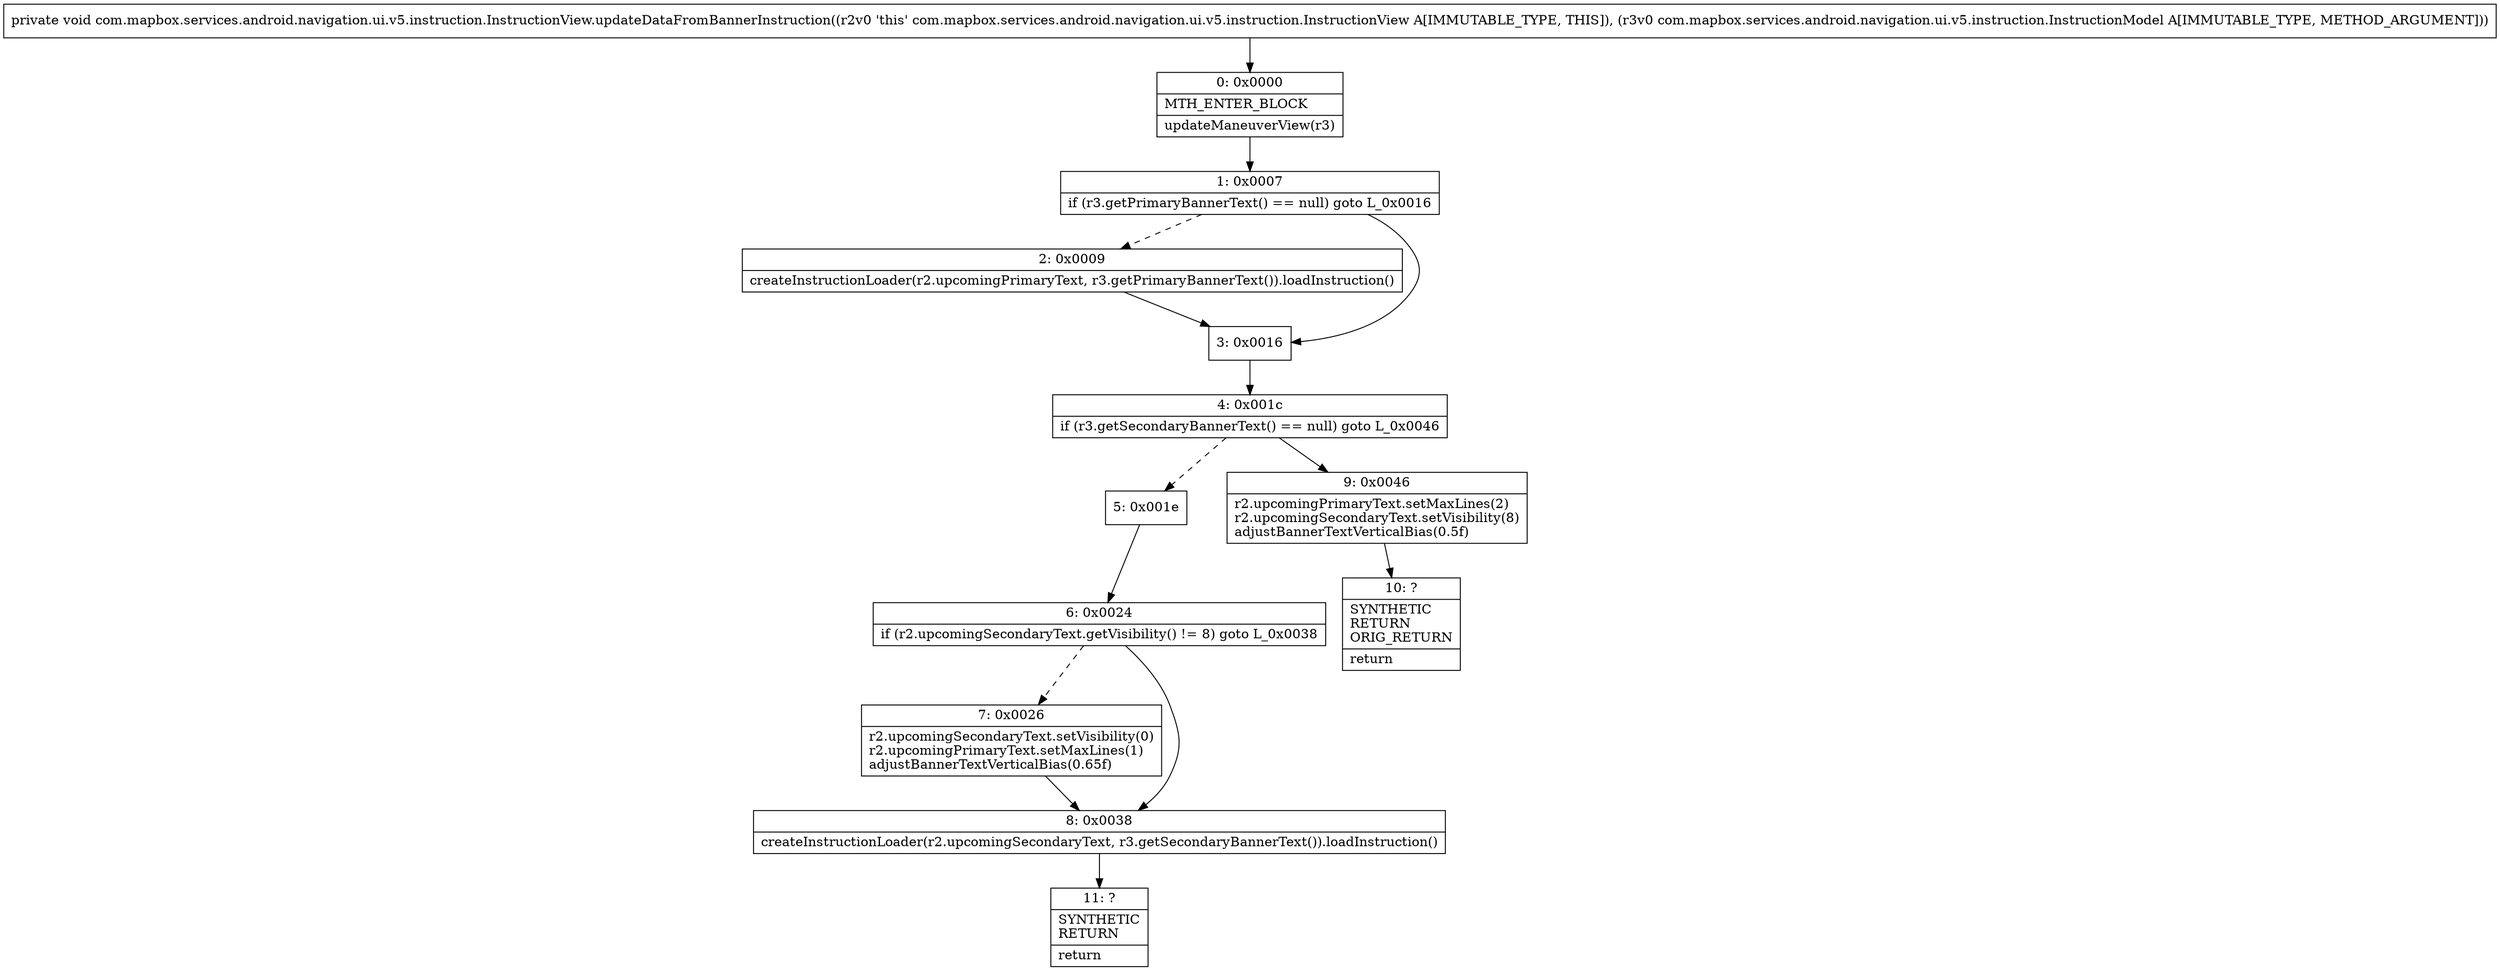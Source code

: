 digraph "CFG forcom.mapbox.services.android.navigation.ui.v5.instruction.InstructionView.updateDataFromBannerInstruction(Lcom\/mapbox\/services\/android\/navigation\/ui\/v5\/instruction\/InstructionModel;)V" {
Node_0 [shape=record,label="{0\:\ 0x0000|MTH_ENTER_BLOCK\l|updateManeuverView(r3)\l}"];
Node_1 [shape=record,label="{1\:\ 0x0007|if (r3.getPrimaryBannerText() == null) goto L_0x0016\l}"];
Node_2 [shape=record,label="{2\:\ 0x0009|createInstructionLoader(r2.upcomingPrimaryText, r3.getPrimaryBannerText()).loadInstruction()\l}"];
Node_3 [shape=record,label="{3\:\ 0x0016}"];
Node_4 [shape=record,label="{4\:\ 0x001c|if (r3.getSecondaryBannerText() == null) goto L_0x0046\l}"];
Node_5 [shape=record,label="{5\:\ 0x001e}"];
Node_6 [shape=record,label="{6\:\ 0x0024|if (r2.upcomingSecondaryText.getVisibility() != 8) goto L_0x0038\l}"];
Node_7 [shape=record,label="{7\:\ 0x0026|r2.upcomingSecondaryText.setVisibility(0)\lr2.upcomingPrimaryText.setMaxLines(1)\ladjustBannerTextVerticalBias(0.65f)\l}"];
Node_8 [shape=record,label="{8\:\ 0x0038|createInstructionLoader(r2.upcomingSecondaryText, r3.getSecondaryBannerText()).loadInstruction()\l}"];
Node_9 [shape=record,label="{9\:\ 0x0046|r2.upcomingPrimaryText.setMaxLines(2)\lr2.upcomingSecondaryText.setVisibility(8)\ladjustBannerTextVerticalBias(0.5f)\l}"];
Node_10 [shape=record,label="{10\:\ ?|SYNTHETIC\lRETURN\lORIG_RETURN\l|return\l}"];
Node_11 [shape=record,label="{11\:\ ?|SYNTHETIC\lRETURN\l|return\l}"];
MethodNode[shape=record,label="{private void com.mapbox.services.android.navigation.ui.v5.instruction.InstructionView.updateDataFromBannerInstruction((r2v0 'this' com.mapbox.services.android.navigation.ui.v5.instruction.InstructionView A[IMMUTABLE_TYPE, THIS]), (r3v0 com.mapbox.services.android.navigation.ui.v5.instruction.InstructionModel A[IMMUTABLE_TYPE, METHOD_ARGUMENT])) }"];
MethodNode -> Node_0;
Node_0 -> Node_1;
Node_1 -> Node_2[style=dashed];
Node_1 -> Node_3;
Node_2 -> Node_3;
Node_3 -> Node_4;
Node_4 -> Node_5[style=dashed];
Node_4 -> Node_9;
Node_5 -> Node_6;
Node_6 -> Node_7[style=dashed];
Node_6 -> Node_8;
Node_7 -> Node_8;
Node_8 -> Node_11;
Node_9 -> Node_10;
}

